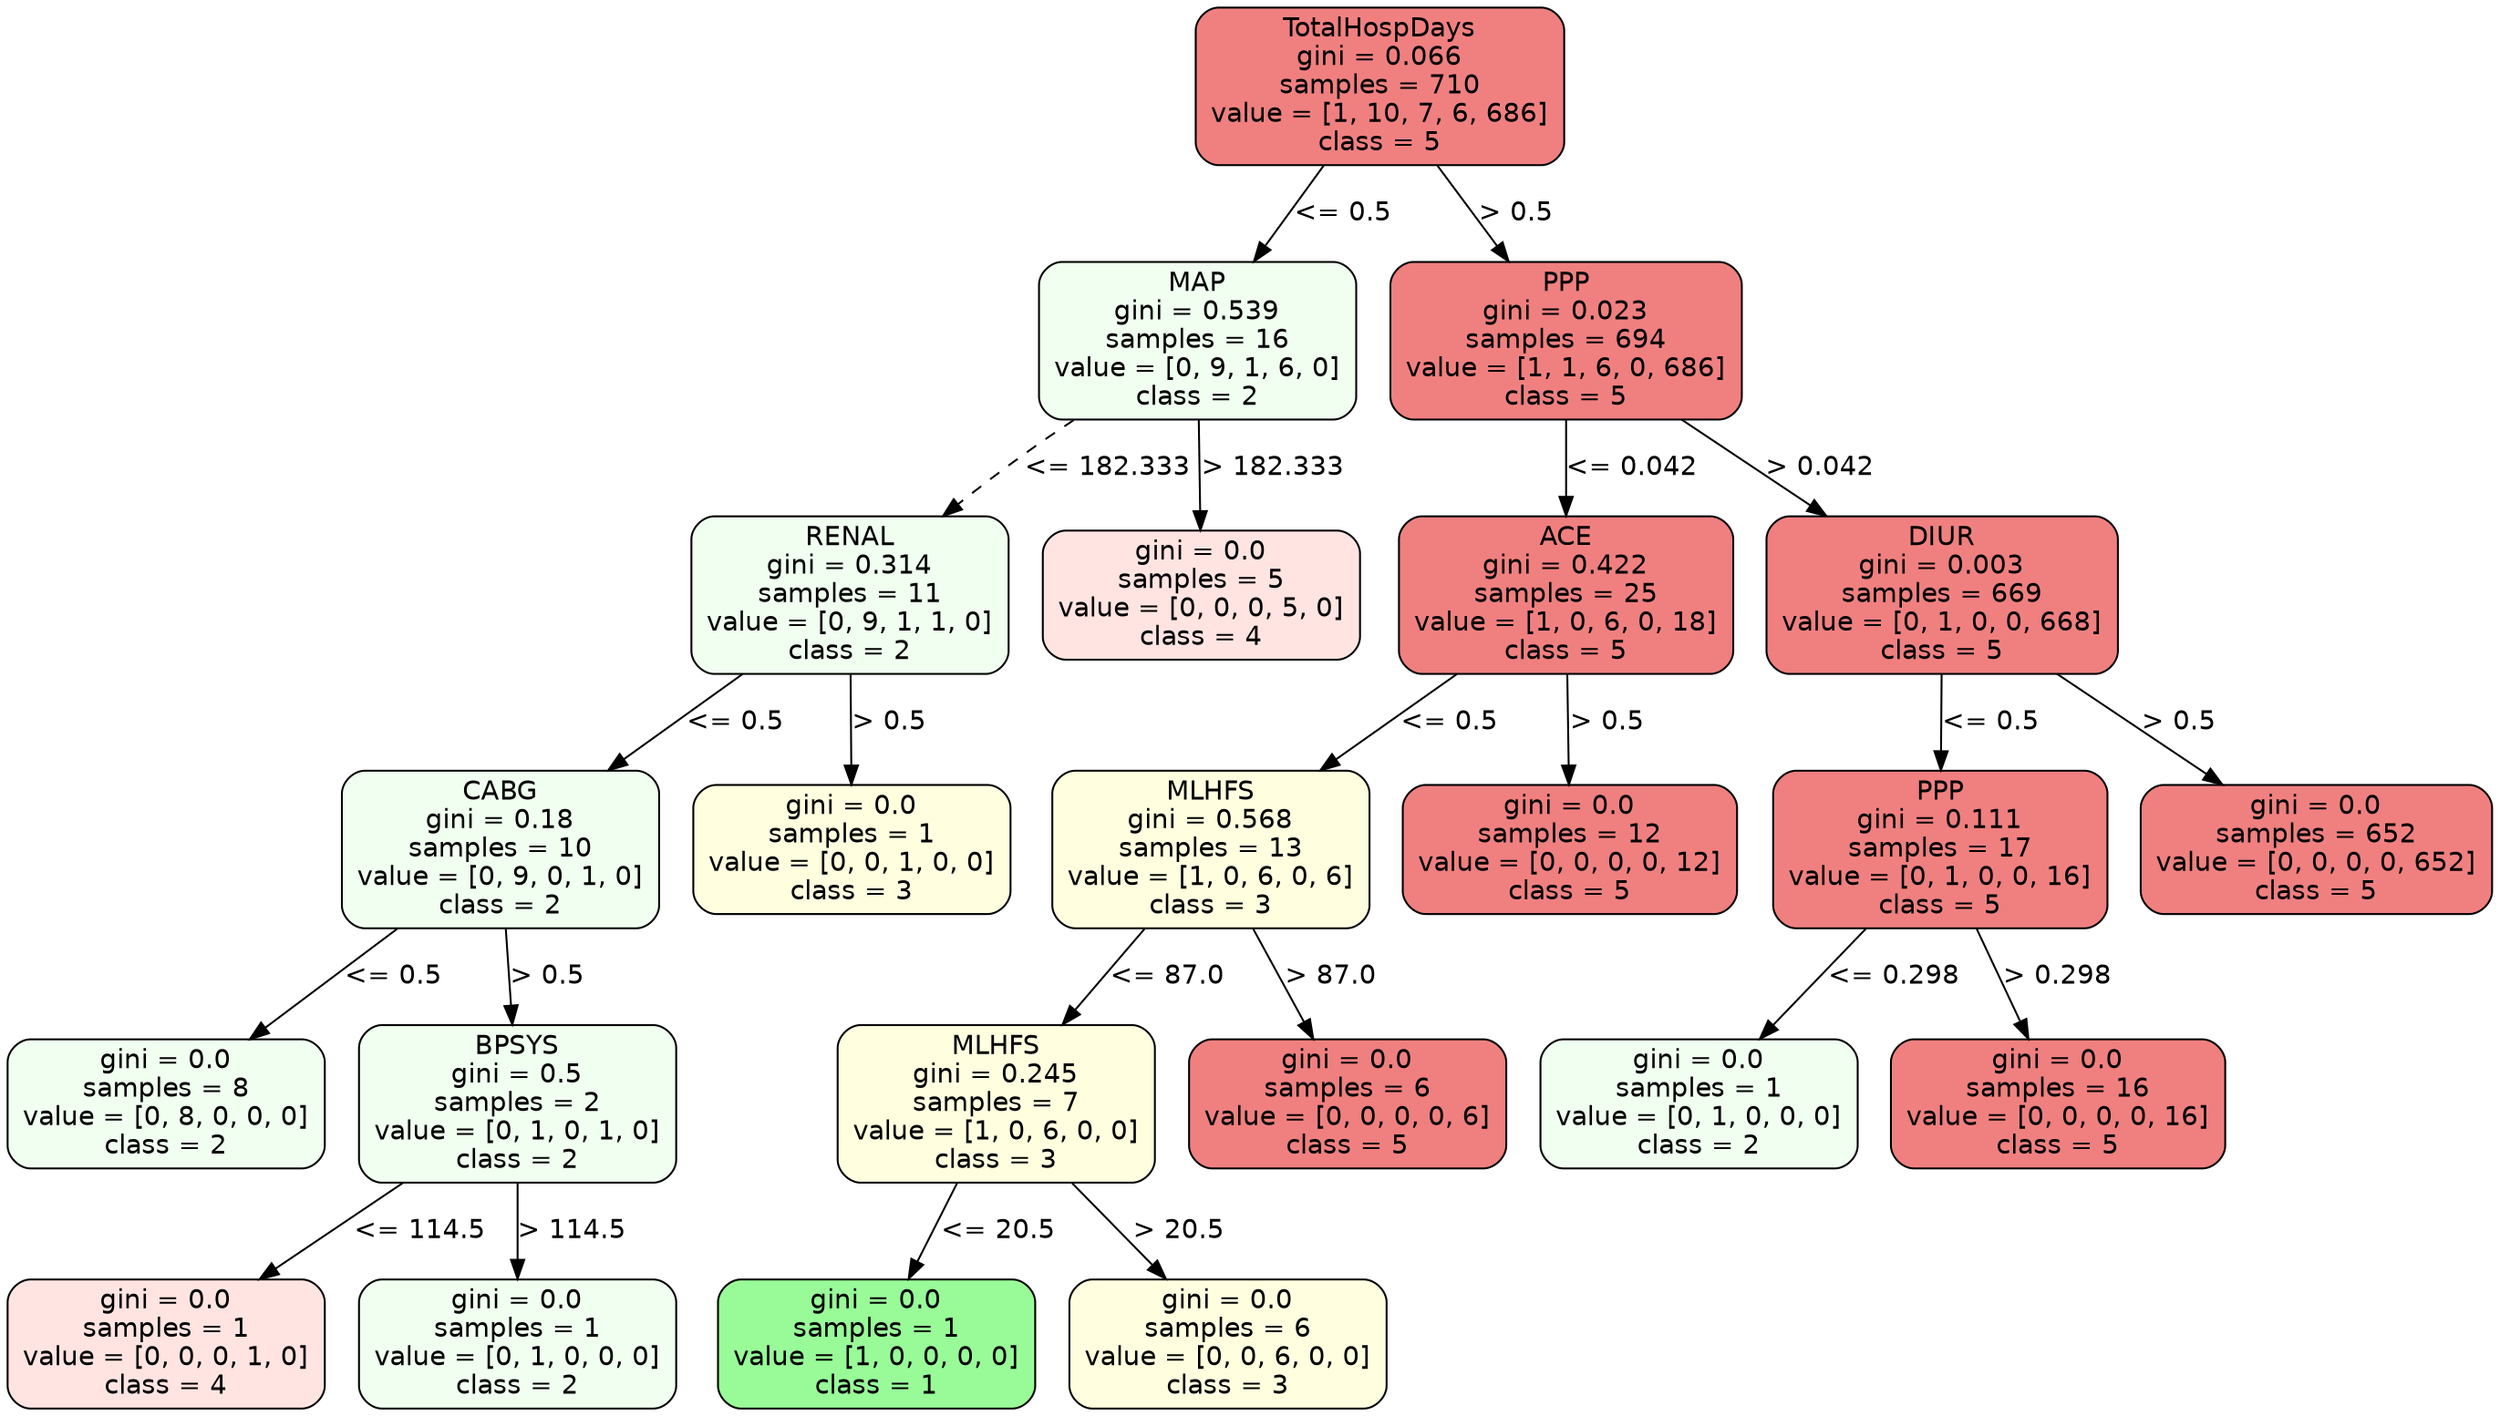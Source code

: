 strict digraph Tree {
	graph [bb="0,0,1308,738"];
	node [color=black,
		fontname=helvetica,
		label="\N",
		shape=box,
		style="filled, rounded"
	];
	edge [fontname=helvetica];
	0	[fillcolor=lightcoral,
		height=1.1528,
		label="TotalHospDays\ngini = 0.066\nsamples = 710\nvalue = [1, 10, 7, 6, 686]\nclass = 5",
		pos="722.5,696.5",
		width=2.6944];
	1	[fillcolor=honeydew,
		height=1.1528,
		label="MAP\ngini = 0.539\nsamples = 16\nvalue = [0, 9, 1, 6, 0]\nclass = 2",
		pos="626.5,562.5",
		width=2.3194];
	0 -> 1	[label="<= 0.5",
		labelangle=45,
		labeldistance=2.5,
		lp="703.5,629.5",
		op="<=",
		param=0.5,
		pos="e,656.15,604.27 692.91,654.82 683.24,641.52 672.39,626.6 662.31,612.74",
		style=solid];
	10	[fillcolor=lightcoral,
		height=1.1528,
		label="PPP\ngini = 0.023\nsamples = 694\nvalue = [1, 1, 6, 0, 686]\nclass = 5",
		pos="820.5,562.5",
		width=2.5694];
	0 -> 10	[label="> 0.5",
		labelangle=-45,
		labeldistance=2.5,
		lp="794.5,629.5",
		op=">",
		param=0.5,
		pos="e,790.23,604.27 752.7,654.82 762.67,641.39 773.86,626.32 784.23,612.35",
		style=solid];
	2	[fillcolor=honeydew,
		height=1.1528,
		label="RENAL\ngini = 0.314\nsamples = 11\nvalue = [0, 9, 1, 1, 0]\nclass = 2",
		pos="443.5,428.5",
		width=2.3194];
	1 -> 2	[label="<= 182.333",
		lp="579.5,495.5",
		op="<=",
		param=182.333,
		pos="e,492.43,470.12 561.33,520.76 552.55,514.94 543.74,508.92 535.5,503 523.9,494.67 511.77,485.41 500.28,476.35",
		style=dashed];
	9	[fillcolor=mistyrose,
		height=0.94444,
		label="gini = 0.0\nsamples = 5\nvalue = [0, 0, 0, 5, 0]\nclass = 4",
		pos="628.5,428.5",
		width=2.3194];
	1 -> 9	[label="> 182.333",
		lp="666.5,495.5",
		op=">",
		param=182.333,
		pos="e,628,462.74 627.12,520.82 627.35,505.68 627.61,488.44 627.84,473.05",
		style=solid];
	3	[fillcolor=honeydew,
		height=1.1528,
		label="CABG\ngini = 0.18\nsamples = 10\nvalue = [0, 9, 0, 1, 0]\nclass = 2",
		pos="259.5,294.5",
		width=2.3194];
	2 -> 3	[label="<= 0.5",
		lp="383.5,361.5",
		op="<=",
		param=0.5,
		pos="e,316.17,336.15 387.04,387 367.27,372.81 344.9,356.77 324.48,342.12",
		style=solid];
	8	[fillcolor=lightyellow,
		height=0.94444,
		label="gini = 0.0\nsamples = 1\nvalue = [0, 0, 1, 0, 0]\nclass = 3",
		pos="444.5,294.5",
		width=2.3194];
	2 -> 8	[label="> 0.5",
		lp="464.5,361.5",
		op=">",
		param=0.5,
		pos="e,444.25,328.74 443.81,386.82 443.92,371.68 444.05,354.44 444.17,339.05",
		style=solid];
	4	[fillcolor=honeydew,
		height=0.94444,
		label="gini = 0.0\nsamples = 8\nvalue = [0, 8, 0, 0, 0]\nclass = 2",
		pos="83.5,160.5",
		width=2.3194];
	3 -> 4	[label="<= 0.5",
		lp="203.5,227.5",
		op="<=",
		param=0.5,
		pos="e,127.54,194.53 205.26,252.82 183.14,236.23 157.66,217.12 135.75,200.69",
		style=solid];
	5	[fillcolor=honeydew,
		height=1.1528,
		label="BPSYS\ngini = 0.5\nsamples = 2\nvalue = [0, 1, 0, 1, 0]\nclass = 2",
		pos="268.5,160.5",
		width=2.3194];
	3 -> 5	[label="> 0.5",
		lp="284.5,227.5",
		op=">",
		param=0.5,
		pos="e,265.72,202.27 262.27,252.82 263.15,240.02 264.12,225.73 265.04,212.32",
		style=solid];
	6	[fillcolor=mistyrose,
		height=0.94444,
		label="gini = 0.0\nsamples = 1\nvalue = [0, 0, 0, 1, 0]\nclass = 4",
		pos="83.5,34",
		width=2.3194];
	5 -> 6	[label="<= 114.5",
		lp="217.5,93.5",
		op="<=",
		param=114.5,
		pos="e,132.63,68.065 208.18,118.91 186.58,104.37 162.31,88.04 140.97,73.673",
		style=solid];
	7	[fillcolor=honeydew,
		height=0.94444,
		label="gini = 0.0\nsamples = 1\nvalue = [0, 1, 0, 0, 0]\nclass = 2",
		pos="268.5,34",
		width=2.3194];
	5 -> 7	[label="> 114.5",
		lp="297.5,93.5",
		op=">",
		param=114.5,
		pos="e,268.5,68.379 268.5,118.73 268.5,105.86 268.5,91.597 268.5,78.541",
		style=solid];
	11	[fillcolor=lightcoral,
		height=1.1528,
		label="ACE\ngini = 0.422\nsamples = 25\nvalue = [1, 0, 6, 0, 18]\nclass = 5",
		pos="820.5,428.5",
		width=2.4444];
	10 -> 11	[label="<= 0.042",
		lp="855.5,495.5",
		op="<=",
		param=0.042,
		pos="e,820.5,470.27 820.5,520.82 820.5,508.02 820.5,493.73 820.5,480.32",
		style=solid];
	18	[fillcolor=lightcoral,
		height=1.1528,
		label="DIUR\ngini = 0.003\nsamples = 669\nvalue = [0, 1, 0, 0, 668]\nclass = 5",
		pos="1018.5,428.5",
		width=2.5694];
	10 -> 18	[label="> 0.042",
		lp="954.5,495.5",
		op=">",
		param=0.042,
		pos="e,957.52,470.15 881.25,521 902.72,506.68 927.03,490.48 949.16,475.73",
		style=solid];
	12	[fillcolor=lightyellow,
		height=1.1528,
		label="MLHFS\ngini = 0.568\nsamples = 13\nvalue = [1, 0, 6, 0, 6]\nclass = 3",
		pos="633.5,294.5",
		width=2.3194];
	11 -> 12	[label="<= 0.5",
		lp="759.5,361.5",
		op="<=",
		param=0.5,
		pos="e,691.09,336.15 763.12,387 742.93,372.75 720.09,356.62 699.27,341.92",
		style=solid];
	17	[fillcolor=lightcoral,
		height=0.94444,
		label="gini = 0.0\nsamples = 12\nvalue = [0, 0, 0, 0, 12]\nclass = 5",
		pos="822.5,294.5",
		width=2.4444];
	11 -> 17	[label="> 0.5",
		lp="842.5,361.5",
		op=">",
		param=0.5,
		pos="e,822,328.74 821.12,386.82 821.35,371.68 821.61,354.44 821.84,339.05",
		style=solid];
	13	[fillcolor=lightyellow,
		height=1.1528,
		label="MLHFS\ngini = 0.245\nsamples = 7\nvalue = [1, 0, 6, 0, 0]\nclass = 3",
		pos="520.5,160.5",
		width=2.3194];
	12 -> 13	[label="<= 87.0",
		lp="611,227.5",
		op="<=",
		param=87.0,
		pos="e,555.41,202.27 598.67,252.82 587.07,239.27 574.04,224.04 561.99,209.96",
		style=solid];
	16	[fillcolor=lightcoral,
		height=0.94444,
		label="gini = 0.0\nsamples = 6\nvalue = [0, 0, 0, 0, 6]\nclass = 5",
		pos="705.5,160.5",
		width=2.3194];
	12 -> 16	[label="> 87.0",
		lp="697,227.5",
		op=">",
		param=87.0,
		pos="e,687.37,194.74 655.69,252.82 664.19,237.24 673.89,219.45 682.47,203.73",
		style=solid];
	14	[fillcolor=palegreen,
		height=0.94444,
		label="gini = 0.0\nsamples = 1\nvalue = [1, 0, 0, 0, 0]\nclass = 1",
		pos="457.5,34",
		width=2.3194];
	13 -> 14	[label="<= 20.5",
		lp="522,93.5",
		op="<=",
		param=20.5,
		pos="e,474.39,68.379 499.87,118.73 493.17,105.48 485.71,90.748 478.95,77.38",
		style=solid];
	15	[fillcolor=lightyellow,
		height=0.94444,
		label="gini = 0.0\nsamples = 6\nvalue = [0, 0, 6, 0, 0]\nclass = 3",
		pos="642.5,34",
		width=2.3194];
	13 -> 15	[label="> 20.5",
		lp="617,93.5",
		op=">",
		param=20.5,
		pos="e,609.79,68.379 560.45,118.73 573.93,104.97 588.98,89.613 602.48,75.844",
		style=solid];
	19	[fillcolor=lightcoral,
		height=1.1528,
		label="PPP\ngini = 0.111\nsamples = 17\nvalue = [0, 1, 0, 0, 16]\nclass = 5",
		pos="1017.5,294.5",
		width=2.4444];
	18 -> 19	[label="<= 0.5",
		lp="1044.5,361.5",
		op="<=",
		param=0.5,
		pos="e,1017.8,336.27 1018.2,386.82 1018.1,374.02 1018,359.73 1017.9,346.32",
		style=solid];
	22	[fillcolor=lightcoral,
		height=0.94444,
		label="gini = 0.0\nsamples = 652\nvalue = [0, 0, 0, 0, 652]\nclass = 5",
		pos="1215.5,294.5",
		width=2.5694];
	18 -> 22	[label="> 0.5",
		lp="1143.5,361.5",
		op=">",
		param=0.5,
		pos="e,1166.1,328.62 1078.9,387 1103.9,370.25 1132.8,350.92 1157.5,334.35",
		style=solid];
	20	[fillcolor=honeydew,
		height=0.94444,
		label="gini = 0.0\nsamples = 1\nvalue = [0, 1, 0, 0, 0]\nclass = 2",
		pos="890.5,160.5",
		width=2.3194];
	19 -> 20	[label="<= 0.298",
		lp="993.5,227.5",
		op="<=",
		param=0.298,
		pos="e,922.48,194.74 978.36,252.82 962.81,236.66 944.97,218.11 929.44,201.97",
		style=solid];
	21	[fillcolor=lightcoral,
		height=0.94444,
		label="gini = 0.0\nsamples = 16\nvalue = [0, 0, 0, 0, 16]\nclass = 5",
		pos="1079.5,160.5",
		width=2.4444];
	19 -> 21	[label="> 0.298",
		lp="1079.5,227.5",
		op=">",
		param=0.298,
		pos="e,1063.9,194.74 1036.6,252.82 1043.9,237.39 1052.1,219.78 1059.5,204.17",
		style=solid];
}
